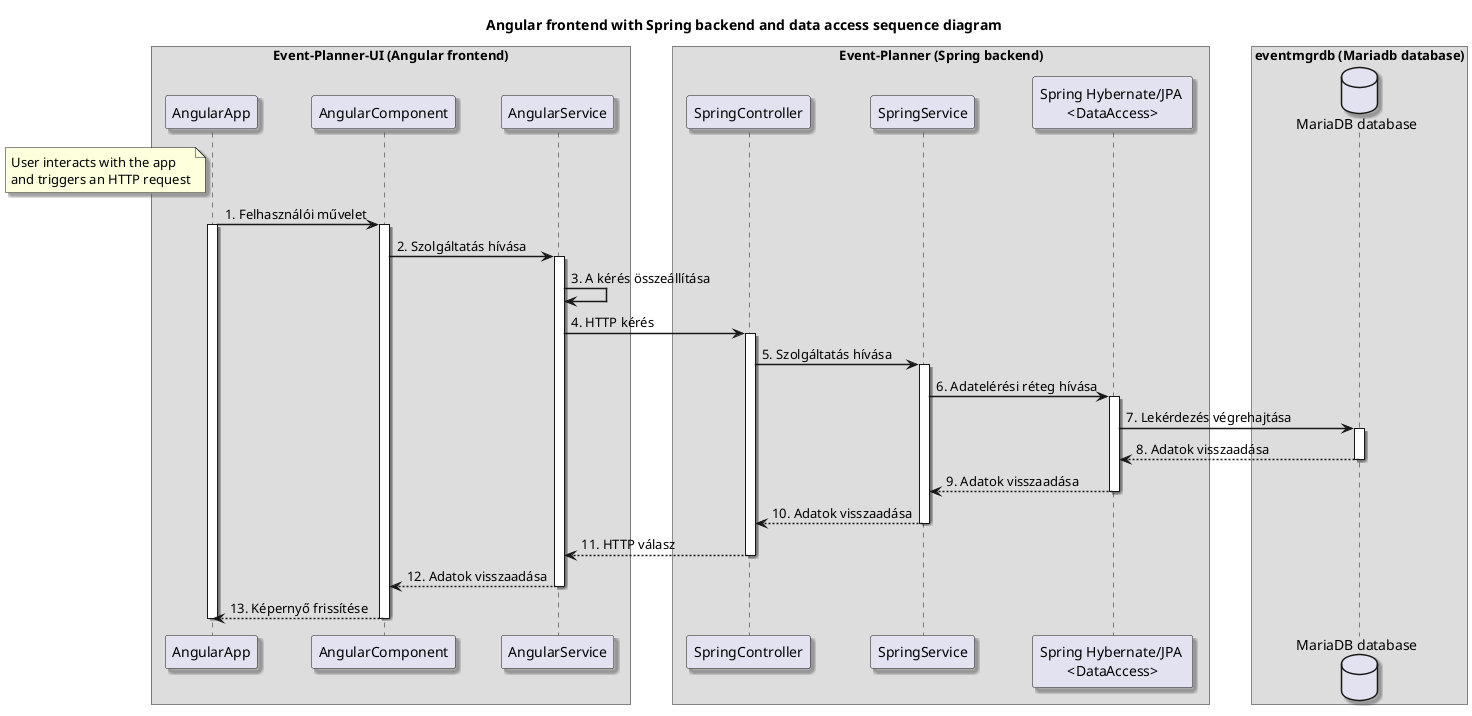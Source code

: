 @startuml
title Angular frontend with Spring backend and data access sequence diagram

skinparam sequenceArrowThickness 1.5
skinparam BoxPadding 20
skinparam Shadowing true
skinparam ParticipantPadding 10

box "Event-Planner-UI (Angular frontend)"
participant AngularApp
participant AngularComponent
participant AngularService

box "Event-Planner (Spring backend)"
participant SpringController
participant SpringService
participant "Spring Hybernate/JPA \n<DataAccess>" as DataAccess

box "eventmgrdb (Mariadb database)"
database "MariaDB database" as Database

note left of AngularApp: User interacts with the app\nand triggers an HTTP request

AngularApp -> AngularComponent: 1. Felhasználói művelet
activate AngularApp
activate AngularComponent
AngularComponent -> AngularService: 2. Szolgáltatás hívása
activate AngularService
AngularService -> AngularService: 3. A kérés összeállítása
AngularService -> SpringController: 4. HTTP kérés
activate SpringController
SpringController -> SpringService: 5. Szolgáltatás hívása
activate SpringService
SpringService -> DataAccess: 6. Adatelérési réteg hívása
activate DataAccess
DataAccess -> Database: 7. Lekérdezés végrehajtása
activate Database
Database --> DataAccess: 8. Adatok visszaadása
deactivate Database
DataAccess --> SpringService: 9. Adatok visszaadása
deactivate DataAccess
SpringService --> SpringController: 10. Adatok visszaadása
deactivate SpringService
SpringController --> AngularService: 11. HTTP válasz
deactivate SpringController
AngularService --> AngularComponent: 12. Adatok visszaadása
deactivate AngularService
AngularComponent --> AngularApp: 13. Képernyő frissítése
deactivate AngularComponent
deactivate AngularApp

@enduml

